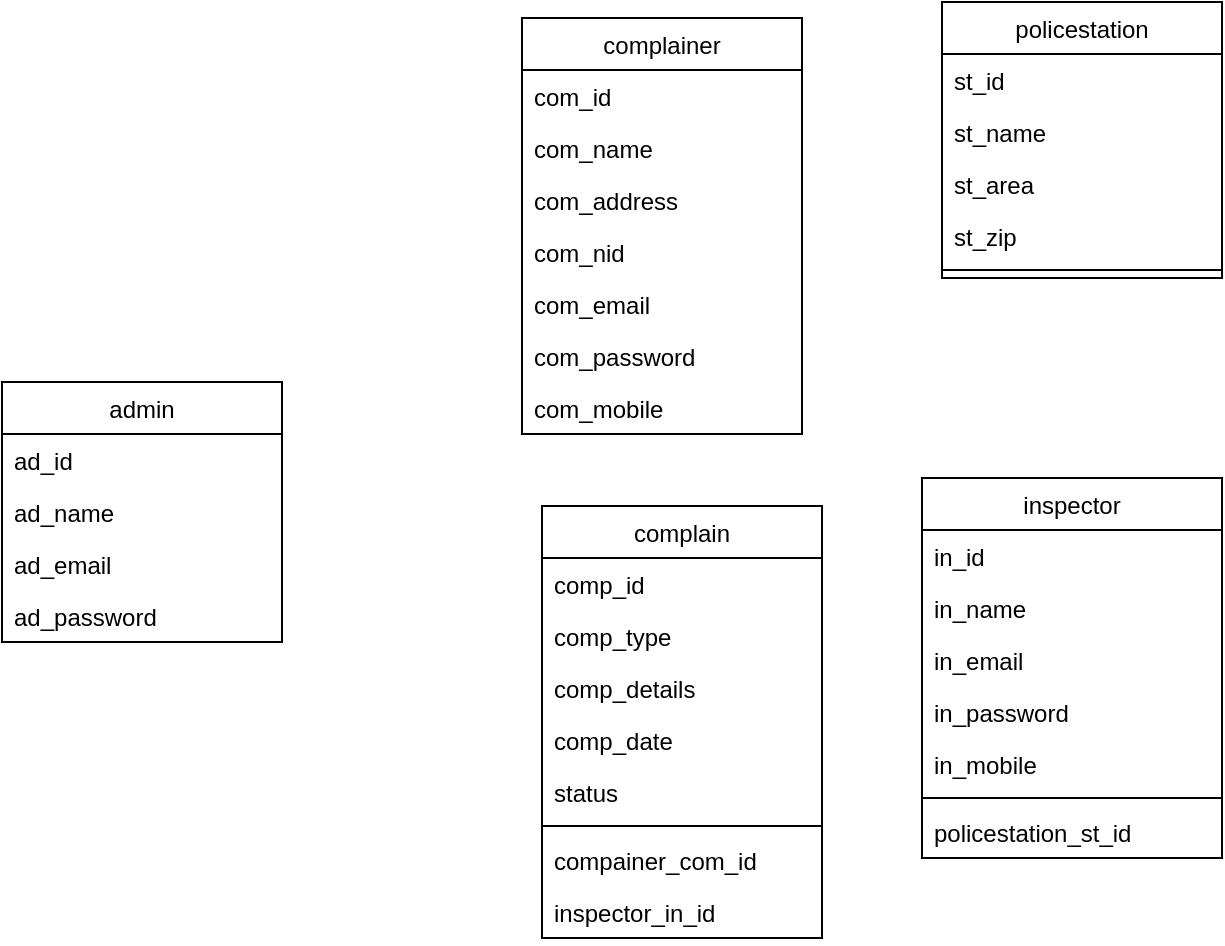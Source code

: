 <mxfile version="16.2.1" type="device"><diagram id="vSTrATdiRVfHDa7Ow_4V" name="Page-1"><mxGraphModel dx="472" dy="552" grid="1" gridSize="10" guides="1" tooltips="1" connect="1" arrows="1" fold="1" page="1" pageScale="1" pageWidth="850" pageHeight="1100" math="0" shadow="0"><root><mxCell id="0"/><mxCell id="1" parent="0"/><mxCell id="qQqL5pKEy-FWQ0EZWbWN-2" value="complainer" style="swimlane;fontStyle=0;childLayout=stackLayout;horizontal=1;startSize=26;fillColor=none;horizontalStack=0;resizeParent=1;resizeParentMax=0;resizeLast=0;collapsible=1;marginBottom=0;" vertex="1" parent="1"><mxGeometry x="350" y="140" width="140" height="208" as="geometry"/></mxCell><mxCell id="qQqL5pKEy-FWQ0EZWbWN-3" value="com_id" style="text;strokeColor=none;fillColor=none;align=left;verticalAlign=top;spacingLeft=4;spacingRight=4;overflow=hidden;rotatable=0;points=[[0,0.5],[1,0.5]];portConstraint=eastwest;" vertex="1" parent="qQqL5pKEy-FWQ0EZWbWN-2"><mxGeometry y="26" width="140" height="26" as="geometry"/></mxCell><mxCell id="qQqL5pKEy-FWQ0EZWbWN-4" value="com_name" style="text;strokeColor=none;fillColor=none;align=left;verticalAlign=top;spacingLeft=4;spacingRight=4;overflow=hidden;rotatable=0;points=[[0,0.5],[1,0.5]];portConstraint=eastwest;" vertex="1" parent="qQqL5pKEy-FWQ0EZWbWN-2"><mxGeometry y="52" width="140" height="26" as="geometry"/></mxCell><mxCell id="qQqL5pKEy-FWQ0EZWbWN-5" value="com_address" style="text;strokeColor=none;fillColor=none;align=left;verticalAlign=top;spacingLeft=4;spacingRight=4;overflow=hidden;rotatable=0;points=[[0,0.5],[1,0.5]];portConstraint=eastwest;" vertex="1" parent="qQqL5pKEy-FWQ0EZWbWN-2"><mxGeometry y="78" width="140" height="26" as="geometry"/></mxCell><mxCell id="qQqL5pKEy-FWQ0EZWbWN-6" value="com_nid" style="text;strokeColor=none;fillColor=none;align=left;verticalAlign=top;spacingLeft=4;spacingRight=4;overflow=hidden;rotatable=0;points=[[0,0.5],[1,0.5]];portConstraint=eastwest;" vertex="1" parent="qQqL5pKEy-FWQ0EZWbWN-2"><mxGeometry y="104" width="140" height="26" as="geometry"/></mxCell><mxCell id="qQqL5pKEy-FWQ0EZWbWN-7" value="com_email" style="text;strokeColor=none;fillColor=none;align=left;verticalAlign=top;spacingLeft=4;spacingRight=4;overflow=hidden;rotatable=0;points=[[0,0.5],[1,0.5]];portConstraint=eastwest;" vertex="1" parent="qQqL5pKEy-FWQ0EZWbWN-2"><mxGeometry y="130" width="140" height="26" as="geometry"/></mxCell><mxCell id="qQqL5pKEy-FWQ0EZWbWN-8" value="com_password" style="text;strokeColor=none;fillColor=none;align=left;verticalAlign=top;spacingLeft=4;spacingRight=4;overflow=hidden;rotatable=0;points=[[0,0.5],[1,0.5]];portConstraint=eastwest;" vertex="1" parent="qQqL5pKEy-FWQ0EZWbWN-2"><mxGeometry y="156" width="140" height="26" as="geometry"/></mxCell><mxCell id="qQqL5pKEy-FWQ0EZWbWN-9" value="com_mobile" style="text;strokeColor=none;fillColor=none;align=left;verticalAlign=top;spacingLeft=4;spacingRight=4;overflow=hidden;rotatable=0;points=[[0,0.5],[1,0.5]];portConstraint=eastwest;" vertex="1" parent="qQqL5pKEy-FWQ0EZWbWN-2"><mxGeometry y="182" width="140" height="26" as="geometry"/></mxCell><mxCell id="qQqL5pKEy-FWQ0EZWbWN-11" value="complain" style="swimlane;fontStyle=0;childLayout=stackLayout;horizontal=1;startSize=26;fillColor=none;horizontalStack=0;resizeParent=1;resizeParentMax=0;resizeLast=0;collapsible=1;marginBottom=0;" vertex="1" parent="1"><mxGeometry x="360" y="384" width="140" height="216" as="geometry"/></mxCell><mxCell id="qQqL5pKEy-FWQ0EZWbWN-12" value="comp_id" style="text;strokeColor=none;fillColor=none;align=left;verticalAlign=top;spacingLeft=4;spacingRight=4;overflow=hidden;rotatable=0;points=[[0,0.5],[1,0.5]];portConstraint=eastwest;" vertex="1" parent="qQqL5pKEy-FWQ0EZWbWN-11"><mxGeometry y="26" width="140" height="26" as="geometry"/></mxCell><mxCell id="qQqL5pKEy-FWQ0EZWbWN-13" value="comp_type" style="text;strokeColor=none;fillColor=none;align=left;verticalAlign=top;spacingLeft=4;spacingRight=4;overflow=hidden;rotatable=0;points=[[0,0.5],[1,0.5]];portConstraint=eastwest;" vertex="1" parent="qQqL5pKEy-FWQ0EZWbWN-11"><mxGeometry y="52" width="140" height="26" as="geometry"/></mxCell><mxCell id="qQqL5pKEy-FWQ0EZWbWN-14" value="comp_details" style="text;strokeColor=none;fillColor=none;align=left;verticalAlign=top;spacingLeft=4;spacingRight=4;overflow=hidden;rotatable=0;points=[[0,0.5],[1,0.5]];portConstraint=eastwest;" vertex="1" parent="qQqL5pKEy-FWQ0EZWbWN-11"><mxGeometry y="78" width="140" height="26" as="geometry"/></mxCell><mxCell id="qQqL5pKEy-FWQ0EZWbWN-15" value="comp_date" style="text;strokeColor=none;fillColor=none;align=left;verticalAlign=top;spacingLeft=4;spacingRight=4;overflow=hidden;rotatable=0;points=[[0,0.5],[1,0.5]];portConstraint=eastwest;" vertex="1" parent="qQqL5pKEy-FWQ0EZWbWN-11"><mxGeometry y="104" width="140" height="26" as="geometry"/></mxCell><mxCell id="qQqL5pKEy-FWQ0EZWbWN-16" value="status" style="text;strokeColor=none;fillColor=none;align=left;verticalAlign=top;spacingLeft=4;spacingRight=4;overflow=hidden;rotatable=0;points=[[0,0.5],[1,0.5]];portConstraint=eastwest;" vertex="1" parent="qQqL5pKEy-FWQ0EZWbWN-11"><mxGeometry y="130" width="140" height="26" as="geometry"/></mxCell><mxCell id="qQqL5pKEy-FWQ0EZWbWN-20" value="" style="line;strokeWidth=1;fillColor=none;align=left;verticalAlign=middle;spacingTop=-1;spacingLeft=3;spacingRight=3;rotatable=0;labelPosition=right;points=[];portConstraint=eastwest;" vertex="1" parent="qQqL5pKEy-FWQ0EZWbWN-11"><mxGeometry y="156" width="140" height="8" as="geometry"/></mxCell><mxCell id="qQqL5pKEy-FWQ0EZWbWN-18" value="compainer_com_id" style="text;strokeColor=none;fillColor=none;align=left;verticalAlign=top;spacingLeft=4;spacingRight=4;overflow=hidden;rotatable=0;points=[[0,0.5],[1,0.5]];portConstraint=eastwest;" vertex="1" parent="qQqL5pKEy-FWQ0EZWbWN-11"><mxGeometry y="164" width="140" height="26" as="geometry"/></mxCell><mxCell id="qQqL5pKEy-FWQ0EZWbWN-19" value="inspector_in_id" style="text;strokeColor=none;fillColor=none;align=left;verticalAlign=top;spacingLeft=4;spacingRight=4;overflow=hidden;rotatable=0;points=[[0,0.5],[1,0.5]];portConstraint=eastwest;" vertex="1" parent="qQqL5pKEy-FWQ0EZWbWN-11"><mxGeometry y="190" width="140" height="26" as="geometry"/></mxCell><mxCell id="qQqL5pKEy-FWQ0EZWbWN-21" value="inspector" style="swimlane;fontStyle=0;childLayout=stackLayout;horizontal=1;startSize=26;fillColor=none;horizontalStack=0;resizeParent=1;resizeParentMax=0;resizeLast=0;collapsible=1;marginBottom=0;" vertex="1" parent="1"><mxGeometry x="550" y="370" width="150" height="190" as="geometry"/></mxCell><mxCell id="qQqL5pKEy-FWQ0EZWbWN-22" value="in_id" style="text;strokeColor=none;fillColor=none;align=left;verticalAlign=top;spacingLeft=4;spacingRight=4;overflow=hidden;rotatable=0;points=[[0,0.5],[1,0.5]];portConstraint=eastwest;" vertex="1" parent="qQqL5pKEy-FWQ0EZWbWN-21"><mxGeometry y="26" width="150" height="26" as="geometry"/></mxCell><mxCell id="qQqL5pKEy-FWQ0EZWbWN-23" value="in_name" style="text;strokeColor=none;fillColor=none;align=left;verticalAlign=top;spacingLeft=4;spacingRight=4;overflow=hidden;rotatable=0;points=[[0,0.5],[1,0.5]];portConstraint=eastwest;" vertex="1" parent="qQqL5pKEy-FWQ0EZWbWN-21"><mxGeometry y="52" width="150" height="26" as="geometry"/></mxCell><mxCell id="qQqL5pKEy-FWQ0EZWbWN-24" value="in_email" style="text;strokeColor=none;fillColor=none;align=left;verticalAlign=top;spacingLeft=4;spacingRight=4;overflow=hidden;rotatable=0;points=[[0,0.5],[1,0.5]];portConstraint=eastwest;" vertex="1" parent="qQqL5pKEy-FWQ0EZWbWN-21"><mxGeometry y="78" width="150" height="26" as="geometry"/></mxCell><mxCell id="qQqL5pKEy-FWQ0EZWbWN-25" value="in_password" style="text;strokeColor=none;fillColor=none;align=left;verticalAlign=top;spacingLeft=4;spacingRight=4;overflow=hidden;rotatable=0;points=[[0,0.5],[1,0.5]];portConstraint=eastwest;" vertex="1" parent="qQqL5pKEy-FWQ0EZWbWN-21"><mxGeometry y="104" width="150" height="26" as="geometry"/></mxCell><mxCell id="qQqL5pKEy-FWQ0EZWbWN-26" value="in_mobile" style="text;strokeColor=none;fillColor=none;align=left;verticalAlign=top;spacingLeft=4;spacingRight=4;overflow=hidden;rotatable=0;points=[[0,0.5],[1,0.5]];portConstraint=eastwest;" vertex="1" parent="qQqL5pKEy-FWQ0EZWbWN-21"><mxGeometry y="130" width="150" height="26" as="geometry"/></mxCell><mxCell id="qQqL5pKEy-FWQ0EZWbWN-27" value="" style="line;strokeWidth=1;fillColor=none;align=left;verticalAlign=middle;spacingTop=-1;spacingLeft=3;spacingRight=3;rotatable=0;labelPosition=right;points=[];portConstraint=eastwest;" vertex="1" parent="qQqL5pKEy-FWQ0EZWbWN-21"><mxGeometry y="156" width="150" height="8" as="geometry"/></mxCell><mxCell id="qQqL5pKEy-FWQ0EZWbWN-29" value="policestation_st_id" style="text;strokeColor=none;fillColor=none;align=left;verticalAlign=top;spacingLeft=4;spacingRight=4;overflow=hidden;rotatable=0;points=[[0,0.5],[1,0.5]];portConstraint=eastwest;" vertex="1" parent="qQqL5pKEy-FWQ0EZWbWN-21"><mxGeometry y="164" width="150" height="26" as="geometry"/></mxCell><mxCell id="qQqL5pKEy-FWQ0EZWbWN-31" value="policestation" style="swimlane;fontStyle=0;childLayout=stackLayout;horizontal=1;startSize=26;fillColor=none;horizontalStack=0;resizeParent=1;resizeParentMax=0;resizeLast=0;collapsible=1;marginBottom=0;" vertex="1" parent="1"><mxGeometry x="560" y="132" width="140" height="138" as="geometry"/></mxCell><mxCell id="qQqL5pKEy-FWQ0EZWbWN-32" value="st_id" style="text;strokeColor=none;fillColor=none;align=left;verticalAlign=top;spacingLeft=4;spacingRight=4;overflow=hidden;rotatable=0;points=[[0,0.5],[1,0.5]];portConstraint=eastwest;" vertex="1" parent="qQqL5pKEy-FWQ0EZWbWN-31"><mxGeometry y="26" width="140" height="26" as="geometry"/></mxCell><mxCell id="qQqL5pKEy-FWQ0EZWbWN-33" value="st_name" style="text;strokeColor=none;fillColor=none;align=left;verticalAlign=top;spacingLeft=4;spacingRight=4;overflow=hidden;rotatable=0;points=[[0,0.5],[1,0.5]];portConstraint=eastwest;" vertex="1" parent="qQqL5pKEy-FWQ0EZWbWN-31"><mxGeometry y="52" width="140" height="26" as="geometry"/></mxCell><mxCell id="qQqL5pKEy-FWQ0EZWbWN-34" value="st_area" style="text;strokeColor=none;fillColor=none;align=left;verticalAlign=top;spacingLeft=4;spacingRight=4;overflow=hidden;rotatable=0;points=[[0,0.5],[1,0.5]];portConstraint=eastwest;" vertex="1" parent="qQqL5pKEy-FWQ0EZWbWN-31"><mxGeometry y="78" width="140" height="26" as="geometry"/></mxCell><mxCell id="qQqL5pKEy-FWQ0EZWbWN-35" value="st_zip" style="text;strokeColor=none;fillColor=none;align=left;verticalAlign=top;spacingLeft=4;spacingRight=4;overflow=hidden;rotatable=0;points=[[0,0.5],[1,0.5]];portConstraint=eastwest;" vertex="1" parent="qQqL5pKEy-FWQ0EZWbWN-31"><mxGeometry y="104" width="140" height="26" as="geometry"/></mxCell><mxCell id="qQqL5pKEy-FWQ0EZWbWN-37" value="" style="line;strokeWidth=1;fillColor=none;align=left;verticalAlign=middle;spacingTop=-1;spacingLeft=3;spacingRight=3;rotatable=0;labelPosition=right;points=[];portConstraint=eastwest;" vertex="1" parent="qQqL5pKEy-FWQ0EZWbWN-31"><mxGeometry y="130" width="140" height="8" as="geometry"/></mxCell><mxCell id="qQqL5pKEy-FWQ0EZWbWN-40" value="admin" style="swimlane;fontStyle=0;childLayout=stackLayout;horizontal=1;startSize=26;fillColor=none;horizontalStack=0;resizeParent=1;resizeParentMax=0;resizeLast=0;collapsible=1;marginBottom=0;" vertex="1" parent="1"><mxGeometry x="90" y="322" width="140" height="130" as="geometry"/></mxCell><mxCell id="qQqL5pKEy-FWQ0EZWbWN-41" value="ad_id" style="text;strokeColor=none;fillColor=none;align=left;verticalAlign=top;spacingLeft=4;spacingRight=4;overflow=hidden;rotatable=0;points=[[0,0.5],[1,0.5]];portConstraint=eastwest;" vertex="1" parent="qQqL5pKEy-FWQ0EZWbWN-40"><mxGeometry y="26" width="140" height="26" as="geometry"/></mxCell><mxCell id="qQqL5pKEy-FWQ0EZWbWN-42" value="ad_name" style="text;strokeColor=none;fillColor=none;align=left;verticalAlign=top;spacingLeft=4;spacingRight=4;overflow=hidden;rotatable=0;points=[[0,0.5],[1,0.5]];portConstraint=eastwest;" vertex="1" parent="qQqL5pKEy-FWQ0EZWbWN-40"><mxGeometry y="52" width="140" height="26" as="geometry"/></mxCell><mxCell id="qQqL5pKEy-FWQ0EZWbWN-45" value="ad_email" style="text;strokeColor=none;fillColor=none;align=left;verticalAlign=top;spacingLeft=4;spacingRight=4;overflow=hidden;rotatable=0;points=[[0,0.5],[1,0.5]];portConstraint=eastwest;" vertex="1" parent="qQqL5pKEy-FWQ0EZWbWN-40"><mxGeometry y="78" width="140" height="26" as="geometry"/></mxCell><mxCell id="qQqL5pKEy-FWQ0EZWbWN-46" value="ad_password" style="text;strokeColor=none;fillColor=none;align=left;verticalAlign=top;spacingLeft=4;spacingRight=4;overflow=hidden;rotatable=0;points=[[0,0.5],[1,0.5]];portConstraint=eastwest;" vertex="1" parent="qQqL5pKEy-FWQ0EZWbWN-40"><mxGeometry y="104" width="140" height="26" as="geometry"/></mxCell></root></mxGraphModel></diagram></mxfile>